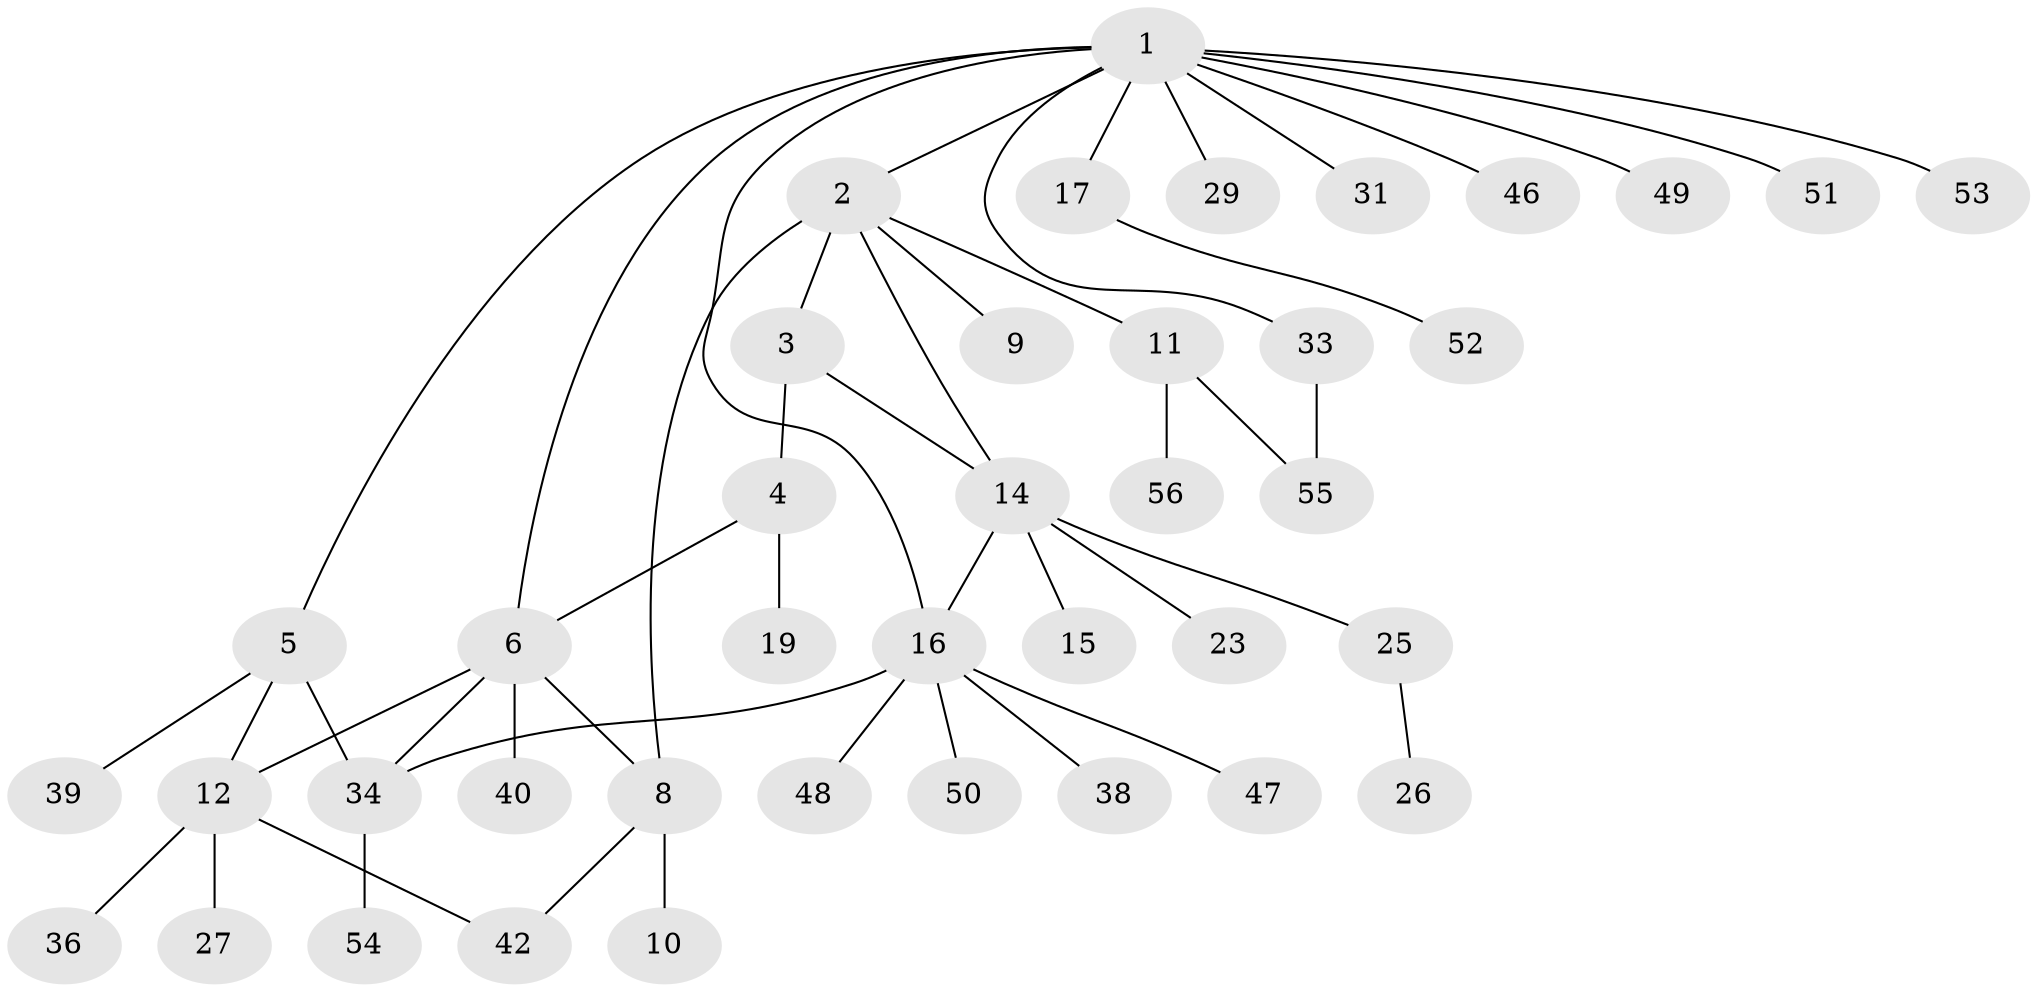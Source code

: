 // original degree distribution, {9: 0.017857142857142856, 7: 0.017857142857142856, 4: 0.08928571428571429, 5: 0.05357142857142857, 1: 0.5, 2: 0.19642857142857142, 3: 0.08928571428571429, 6: 0.03571428571428571}
// Generated by graph-tools (version 1.1) at 2025/41/03/06/25 10:41:46]
// undirected, 40 vertices, 48 edges
graph export_dot {
graph [start="1"]
  node [color=gray90,style=filled];
  1 [super="+7"];
  2 [super="+22"];
  3 [super="+37"];
  4 [super="+32"];
  5 [super="+28"];
  6 [super="+13"];
  8 [super="+45"];
  9;
  10;
  11 [super="+21"];
  12 [super="+20"];
  14 [super="+24"];
  15;
  16 [super="+30"];
  17 [super="+18"];
  19;
  23 [super="+43"];
  25;
  26;
  27;
  29;
  31;
  33 [super="+44"];
  34 [super="+35"];
  36 [super="+41"];
  38;
  39;
  40;
  42;
  46;
  47;
  48;
  49;
  50;
  51;
  52;
  53;
  54;
  55;
  56;
  1 -- 2;
  1 -- 5;
  1 -- 6;
  1 -- 16;
  1 -- 31;
  1 -- 46;
  1 -- 49;
  1 -- 51;
  1 -- 17;
  1 -- 33;
  1 -- 53;
  1 -- 29;
  2 -- 3;
  2 -- 8;
  2 -- 9;
  2 -- 11;
  2 -- 14;
  3 -- 4;
  3 -- 14;
  4 -- 19;
  4 -- 6;
  5 -- 39;
  5 -- 12;
  5 -- 34;
  6 -- 12;
  6 -- 40;
  6 -- 8;
  6 -- 34;
  8 -- 10;
  8 -- 42;
  11 -- 56;
  11 -- 55;
  12 -- 27;
  12 -- 42;
  12 -- 36;
  14 -- 15;
  14 -- 23;
  14 -- 25;
  14 -- 16;
  16 -- 38;
  16 -- 48;
  16 -- 34;
  16 -- 50;
  16 -- 47;
  17 -- 52;
  25 -- 26;
  33 -- 55;
  34 -- 54;
}
